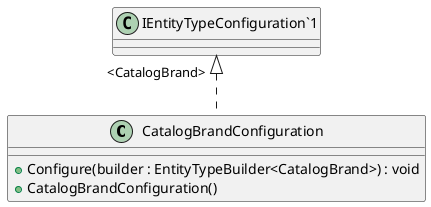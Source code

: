 @startuml CatalogBrandConfiguration
class CatalogBrandConfiguration  {
    + Configure(builder : EntityTypeBuilder<CatalogBrand>) : void
    + CatalogBrandConfiguration()
}
"IEntityTypeConfiguration`1" "<CatalogBrand>" <|.. CatalogBrandConfiguration
@enduml